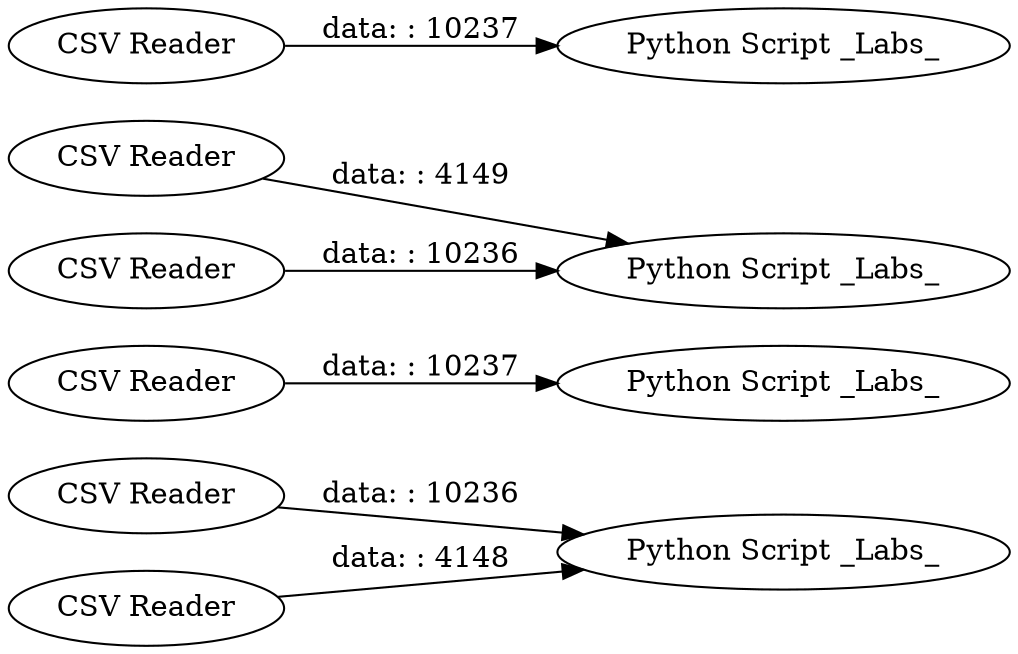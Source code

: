 digraph {
	"-2699086254445838923_8" [label="CSV Reader"]
	"-2699086254445838923_6" [label="CSV Reader"]
	"-2699086254445838923_4" [label="CSV Reader"]
	"-2699086254445838923_9" [label="CSV Reader"]
	"-2699086254445838923_3" [label="CSV Reader"]
	"-2699086254445838923_7" [label="Python Script _Labs_"]
	"-2699086254445838923_5" [label="Python Script _Labs_"]
	"-2699086254445838923_10" [label="Python Script _Labs_"]
	"-2699086254445838923_1" [label="CSV Reader"]
	"-2699086254445838923_2" [label="Python Script _Labs_"]
	"-2699086254445838923_8" -> "-2699086254445838923_10" [label="data: : 10236"]
	"-2699086254445838923_3" -> "-2699086254445838923_5" [label="data: : 10236"]
	"-2699086254445838923_9" -> "-2699086254445838923_10" [label="data: : 4148"]
	"-2699086254445838923_6" -> "-2699086254445838923_7" [label="data: : 10237"]
	"-2699086254445838923_1" -> "-2699086254445838923_2" [label="data: : 10237"]
	"-2699086254445838923_4" -> "-2699086254445838923_5" [label="data: : 4149"]
	rankdir=LR
}
